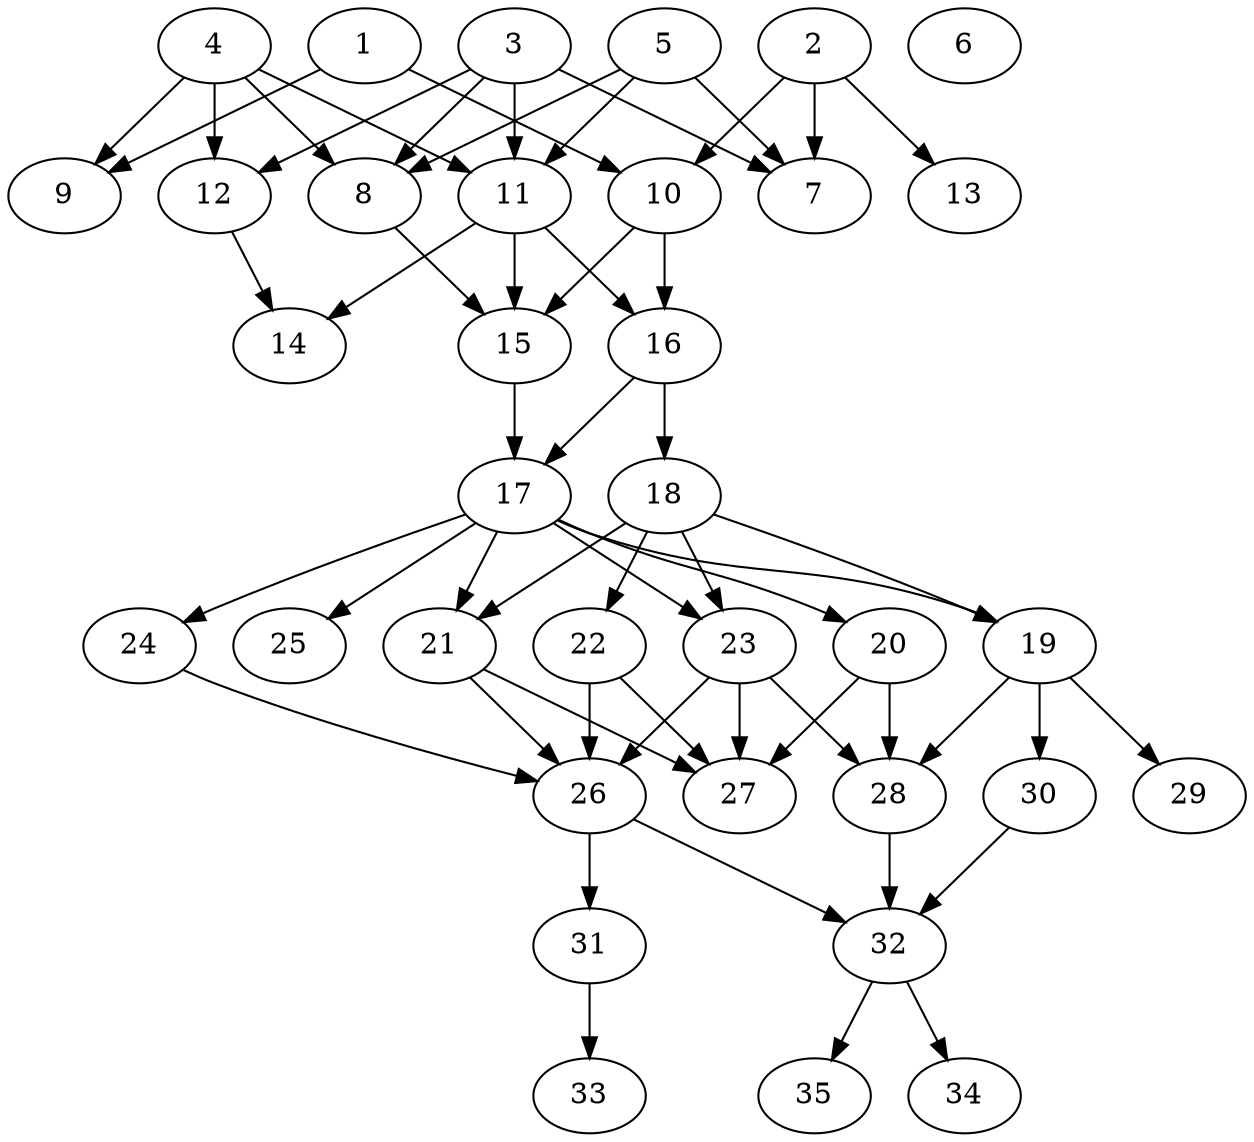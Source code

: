 // DAG (tier=2-normal, mode=compute, n=35, ccr=0.375, fat=0.526, density=0.552, regular=0.428, jump=0.196, mindata=524288, maxdata=8388608)
// DAG automatically generated by daggen at Sun Aug 24 16:33:33 2025
// /home/ermia/Project/Environments/daggen/bin/daggen --dot --ccr 0.375 --fat 0.526 --regular 0.428 --density 0.552 --jump 0.196 --mindata 524288 --maxdata 8388608 -n 35 
digraph G {
  1 [size="71411693974362224", alpha="0.01", expect_size="35705846987181112"]
  1 -> 9 [size ="169492034355200"]
  1 -> 10 [size ="169492034355200"]
  2 [size="2104194919715122", alpha="0.14", expect_size="1052097459857561"]
  2 -> 7 [size ="260255724339200"]
  2 -> 10 [size ="260255724339200"]
  2 -> 13 [size ="260255724339200"]
  3 [size="19288851305270870016", alpha="0.14", expect_size="9644425652635435008"]
  3 -> 7 [size ="57538812837888"]
  3 -> 8 [size ="57538812837888"]
  3 -> 11 [size ="57538812837888"]
  3 -> 12 [size ="57538812837888"]
  4 [size="392067414457874", alpha="0.10", expect_size="196033707228937"]
  4 -> 8 [size ="14705028497408"]
  4 -> 9 [size ="14705028497408"]
  4 -> 11 [size ="14705028497408"]
  4 -> 12 [size ="14705028497408"]
  5 [size="278992892017361600", alpha="0.10", expect_size="139496446008680800"]
  5 -> 7 [size ="144472801280000"]
  5 -> 8 [size ="144472801280000"]
  5 -> 11 [size ="144472801280000"]
  6 [size="95202659640664384", alpha="0.01", expect_size="47601329820332192"]
  7 [size="23246245195182436", alpha="0.10", expect_size="11623122597591218"]
  8 [size="902123266053344", alpha="0.16", expect_size="451061633026672"]
  8 -> 15 [size ="67849880076288"]
  9 [size="529472973099700", alpha="0.16", expect_size="264736486549850"]
  10 [size="48690460998137544704", alpha="0.13", expect_size="24345230499068772352"]
  10 -> 15 [size ="106672525672448"]
  10 -> 16 [size ="106672525672448"]
  11 [size="59104615269018894336", alpha="0.11", expect_size="29552307634509447168"]
  11 -> 14 [size ="121386647420928"]
  11 -> 15 [size ="121386647420928"]
  11 -> 16 [size ="121386647420928"]
  12 [size="25856560242286492", alpha="0.09", expect_size="12928280121143246"]
  12 -> 14 [size ="525523012812800"]
  13 [size="221905411961558368", alpha="0.17", expect_size="110952705980779184"]
  14 [size="1026328757489126400", alpha="0.16", expect_size="513164378744563200"]
  15 [size="9042277797300788", alpha="0.16", expect_size="4521138898650394"]
  15 -> 17 [size ="146639251570688"]
  16 [size="176573785060461", alpha="0.03", expect_size="88286892530230"]
  16 -> 17 [size ="7053888192512"]
  16 -> 18 [size ="7053888192512"]
  17 [size="466838870770748224", alpha="0.02", expect_size="233419435385374112"]
  17 -> 19 [size ="291018427596800"]
  17 -> 20 [size ="291018427596800"]
  17 -> 21 [size ="291018427596800"]
  17 -> 23 [size ="291018427596800"]
  17 -> 24 [size ="291018427596800"]
  17 -> 25 [size ="291018427596800"]
  18 [size="62282980024347787264", alpha="0.17", expect_size="31141490012173893632"]
  18 -> 19 [size ="125700279369728"]
  18 -> 21 [size ="125700279369728"]
  18 -> 22 [size ="125700279369728"]
  18 -> 23 [size ="125700279369728"]
  19 [size="143941185178388", alpha="0.01", expect_size="71970592589194"]
  19 -> 28 [size ="8693315796992"]
  19 -> 29 [size ="8693315796992"]
  19 -> 30 [size ="8693315796992"]
  20 [size="423914076407955718144", alpha="0.05", expect_size="211957038203977859072"]
  20 -> 27 [size ="451448844320768"]
  20 -> 28 [size ="451448844320768"]
  21 [size="1254068272354648", alpha="0.03", expect_size="627034136177324"]
  21 -> 26 [size ="41491531563008"]
  21 -> 27 [size ="41491531563008"]
  22 [size="13797358293083940", alpha="0.10", expect_size="6898679146541970"]
  22 -> 26 [size ="5599303565312"]
  22 -> 27 [size ="5599303565312"]
  23 [size="551532733761966912", alpha="0.20", expect_size="275766366880983456"]
  23 -> 26 [size ="495037964091392"]
  23 -> 27 [size ="495037964091392"]
  23 -> 28 [size ="495037964091392"]
  24 [size="141179858309873664000", alpha="0.06", expect_size="70589929154936832000"]
  24 -> 26 [size ="216906124492800"]
  25 [size="1534421516389834", alpha="0.17", expect_size="767210758194917"]
  26 [size="3245535816736838", alpha="0.12", expect_size="1622767908368419"]
  26 -> 31 [size ="188790119333888"]
  26 -> 32 [size ="188790119333888"]
  27 [size="42653581351231520", alpha="0.04", expect_size="21326790675615760"]
  28 [size="100809516685197312000", alpha="0.15", expect_size="50404758342598656000"]
  28 -> 32 [size ="173283685171200"]
  29 [size="94173521288487763968", alpha="0.11", expect_size="47086760644243881984"]
  30 [size="464518389015366016", alpha="0.09", expect_size="232259194507683008"]
  30 -> 32 [size ="180058861862912"]
  31 [size="912475965184403", alpha="0.16", expect_size="456237982592201"]
  31 -> 33 [size ="31864974737408"]
  32 [size="2410527273935872", alpha="0.13", expect_size="1205263636967936"]
  32 -> 34 [size ="56576203292672"]
  32 -> 35 [size ="56576203292672"]
  33 [size="493556644027579776", alpha="0.06", expect_size="246778322013789888"]
  34 [size="169169630904790810624", alpha="0.19", expect_size="84584815452395405312"]
  35 [size="24105110595293937664", alpha="0.17", expect_size="12052555297646968832"]
}